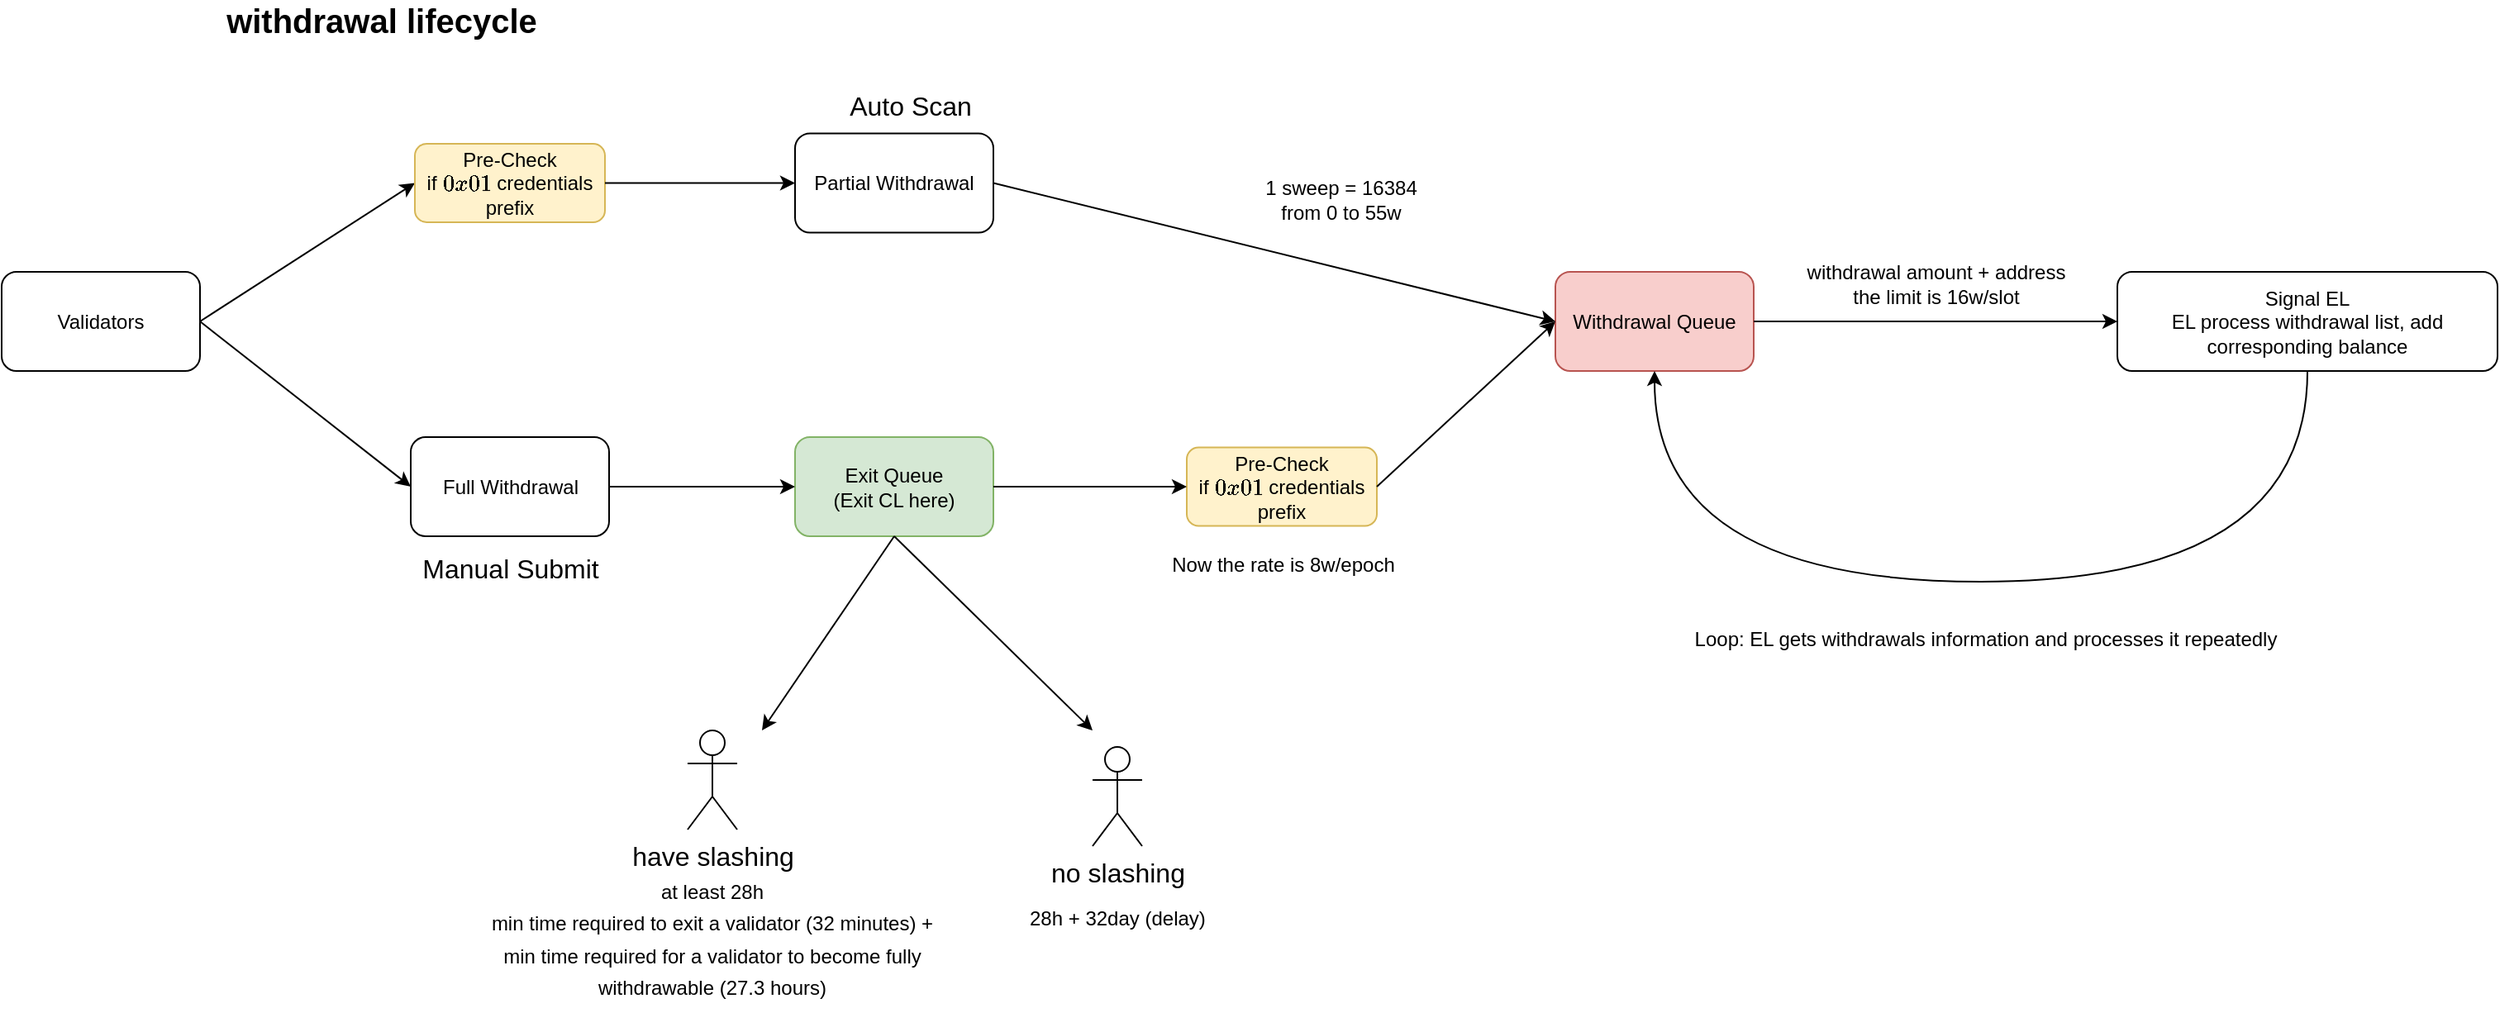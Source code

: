 <mxfile version="21.0.8" type="github">
  <diagram name="Page-1" id="ctulLeQlM0dMLgOaPzBB">
    <mxGraphModel dx="3238" dy="1508" grid="1" gridSize="10" guides="1" tooltips="1" connect="1" arrows="1" fold="1" page="1" pageScale="1" pageWidth="850" pageHeight="1100" math="0" shadow="0">
      <root>
        <mxCell id="0" />
        <mxCell id="1" parent="0" />
        <mxCell id="wrPYwseuw_jgDltfjAQe-1" value="Validators" style="rounded=1;whiteSpace=wrap;html=1;" parent="1" vertex="1">
          <mxGeometry x="-350" y="342.5" width="120" height="60" as="geometry" />
        </mxCell>
        <mxCell id="wrPYwseuw_jgDltfjAQe-2" value="Partial Withdrawal" style="rounded=1;whiteSpace=wrap;html=1;" parent="1" vertex="1">
          <mxGeometry x="130" y="258.75" width="120" height="60" as="geometry" />
        </mxCell>
        <mxCell id="wrPYwseuw_jgDltfjAQe-3" value="&lt;font style=&quot;font-size: 20px;&quot;&gt;&lt;b&gt;withdrawal lifecycle&lt;/b&gt;&lt;/font&gt;" style="text;html=1;strokeColor=none;fillColor=none;align=center;verticalAlign=middle;whiteSpace=wrap;rounded=0;" parent="1" vertex="1">
          <mxGeometry x="-280" y="180" width="320" height="20" as="geometry" />
        </mxCell>
        <mxCell id="wrPYwseuw_jgDltfjAQe-4" value="Full Withdrawal" style="rounded=1;whiteSpace=wrap;html=1;" parent="1" vertex="1">
          <mxGeometry x="-102.5" y="442.5" width="120" height="60" as="geometry" />
        </mxCell>
        <mxCell id="wrPYwseuw_jgDltfjAQe-5" value="" style="endArrow=classic;html=1;rounded=0;fontSize=20;exitX=1;exitY=0.5;exitDx=0;exitDy=0;entryX=0;entryY=0.5;entryDx=0;entryDy=0;" parent="1" source="wrPYwseuw_jgDltfjAQe-1" target="CXpH8KRaZOT8DChW0XAy-1" edge="1">
          <mxGeometry width="50" height="50" relative="1" as="geometry">
            <mxPoint x="30" y="372.5" as="sourcePoint" />
            <mxPoint x="-130" y="300" as="targetPoint" />
          </mxGeometry>
        </mxCell>
        <mxCell id="wrPYwseuw_jgDltfjAQe-6" value="" style="endArrow=classic;html=1;rounded=0;fontSize=20;exitX=1;exitY=0.5;exitDx=0;exitDy=0;entryX=0;entryY=0.5;entryDx=0;entryDy=0;" parent="1" source="wrPYwseuw_jgDltfjAQe-1" target="wrPYwseuw_jgDltfjAQe-4" edge="1">
          <mxGeometry width="50" height="50" relative="1" as="geometry">
            <mxPoint x="20" y="382.5" as="sourcePoint" />
            <mxPoint x="-150" y="490" as="targetPoint" />
          </mxGeometry>
        </mxCell>
        <mxCell id="wrPYwseuw_jgDltfjAQe-9" value="&lt;font style=&quot;font-size: 16px;&quot;&gt;Auto Scan&lt;/font&gt;" style="text;html=1;strokeColor=none;fillColor=none;align=center;verticalAlign=middle;whiteSpace=wrap;rounded=0;fontSize=20;" parent="1" vertex="1">
          <mxGeometry x="140" y="230" width="120" height="20" as="geometry" />
        </mxCell>
        <mxCell id="wrPYwseuw_jgDltfjAQe-10" value="&lt;span style=&quot;font-size: 16px;&quot;&gt;Manual Submit&lt;/span&gt;" style="text;html=1;strokeColor=none;fillColor=none;align=center;verticalAlign=middle;whiteSpace=wrap;rounded=0;fontSize=20;" parent="1" vertex="1">
          <mxGeometry x="-102.5" y="510" width="120" height="20" as="geometry" />
        </mxCell>
        <mxCell id="wrPYwseuw_jgDltfjAQe-12" value="have slashing" style="shape=umlActor;verticalLabelPosition=bottom;verticalAlign=top;html=1;outlineConnect=0;fontSize=16;" parent="1" vertex="1">
          <mxGeometry x="65" y="620" width="30" height="60" as="geometry" />
        </mxCell>
        <mxCell id="wrPYwseuw_jgDltfjAQe-13" value="no slashing" style="shape=umlActor;verticalLabelPosition=bottom;verticalAlign=top;html=1;outlineConnect=0;fontSize=16;" parent="1" vertex="1">
          <mxGeometry x="310" y="630" width="30" height="60" as="geometry" />
        </mxCell>
        <mxCell id="wrPYwseuw_jgDltfjAQe-14" value="&lt;font style=&quot;font-size: 12px;&quot;&gt;at least 28h&lt;br&gt;min time required to exit a validator (32 minutes) + min time required for a validator to become fully withdrawable (27.3 hours)&lt;br&gt;&lt;/font&gt;" style="text;html=1;strokeColor=none;fillColor=none;align=center;verticalAlign=middle;whiteSpace=wrap;rounded=0;fontSize=16;" parent="1" vertex="1">
          <mxGeometry x="-60" y="700" width="280" height="90" as="geometry" />
        </mxCell>
        <mxCell id="wrPYwseuw_jgDltfjAQe-15" value="28h + 32day (delay)" style="text;whiteSpace=wrap;html=1;fontSize=12;" parent="1" vertex="1">
          <mxGeometry x="270" y="720" width="150" height="20" as="geometry" />
        </mxCell>
        <mxCell id="wrPYwseuw_jgDltfjAQe-19" value="Withdrawal Queue" style="rounded=1;whiteSpace=wrap;html=1;fontSize=12;fillColor=#f8cecc;strokeColor=#b85450;" parent="1" vertex="1">
          <mxGeometry x="590" y="342.5" width="120" height="60" as="geometry" />
        </mxCell>
        <mxCell id="wrPYwseuw_jgDltfjAQe-20" value="Exit Queue&lt;br&gt;(Exit CL here)" style="rounded=1;whiteSpace=wrap;html=1;fontSize=12;fillColor=#d5e8d4;strokeColor=#82b366;" parent="1" vertex="1">
          <mxGeometry x="130" y="442.5" width="120" height="60" as="geometry" />
        </mxCell>
        <mxCell id="wrPYwseuw_jgDltfjAQe-21" value="" style="endArrow=classic;html=1;rounded=0;fontSize=20;exitX=1;exitY=0.5;exitDx=0;exitDy=0;entryX=0;entryY=0.5;entryDx=0;entryDy=0;" parent="1" source="wrPYwseuw_jgDltfjAQe-4" target="wrPYwseuw_jgDltfjAQe-20" edge="1">
          <mxGeometry width="50" height="50" relative="1" as="geometry">
            <mxPoint x="370" y="402.5" as="sourcePoint" />
            <mxPoint x="270" y="380" as="targetPoint" />
          </mxGeometry>
        </mxCell>
        <mxCell id="wrPYwseuw_jgDltfjAQe-22" value="" style="endArrow=classic;html=1;rounded=0;fontSize=20;exitX=0.5;exitY=1;exitDx=0;exitDy=0;" parent="1" source="wrPYwseuw_jgDltfjAQe-20" edge="1">
          <mxGeometry width="50" height="50" relative="1" as="geometry">
            <mxPoint x="400" y="470" as="sourcePoint" />
            <mxPoint x="110" y="620" as="targetPoint" />
          </mxGeometry>
        </mxCell>
        <mxCell id="wrPYwseuw_jgDltfjAQe-23" value="" style="endArrow=classic;html=1;rounded=0;fontSize=20;exitX=0.5;exitY=1;exitDx=0;exitDy=0;" parent="1" source="wrPYwseuw_jgDltfjAQe-20" edge="1">
          <mxGeometry width="50" height="50" relative="1" as="geometry">
            <mxPoint x="580" y="500" as="sourcePoint" />
            <mxPoint x="310" y="620" as="targetPoint" />
          </mxGeometry>
        </mxCell>
        <mxCell id="wrPYwseuw_jgDltfjAQe-24" value="" style="endArrow=classic;html=1;rounded=0;fontSize=20;exitX=1;exitY=0.5;exitDx=0;exitDy=0;entryX=0;entryY=0.5;entryDx=0;entryDy=0;" parent="1" source="wrPYwseuw_jgDltfjAQe-2" target="wrPYwseuw_jgDltfjAQe-19" edge="1">
          <mxGeometry width="50" height="50" relative="1" as="geometry">
            <mxPoint x="330" y="472.5" as="sourcePoint" />
            <mxPoint x="270" y="380" as="targetPoint" />
          </mxGeometry>
        </mxCell>
        <mxCell id="wrPYwseuw_jgDltfjAQe-26" value="Now the rate is 8w/epoch" style="text;html=1;align=center;verticalAlign=middle;resizable=0;points=[];autosize=1;strokeColor=none;fillColor=none;fontSize=12;" parent="1" vertex="1">
          <mxGeometry x="345" y="505" width="160" height="30" as="geometry" />
        </mxCell>
        <mxCell id="wrPYwseuw_jgDltfjAQe-27" value="1 sweep = 16384&lt;br&gt;from 0 to 55w" style="text;html=1;align=center;verticalAlign=middle;resizable=0;points=[];autosize=1;strokeColor=none;fillColor=none;fontSize=12;" parent="1" vertex="1">
          <mxGeometry x="400" y="278.75" width="120" height="40" as="geometry" />
        </mxCell>
        <mxCell id="wrPYwseuw_jgDltfjAQe-28" value="Signal EL&lt;br&gt;EL process withdrawal list, add corresponding balance" style="rounded=1;whiteSpace=wrap;html=1;fontSize=12;" parent="1" vertex="1">
          <mxGeometry x="930" y="342.5" width="230" height="60" as="geometry" />
        </mxCell>
        <mxCell id="wrPYwseuw_jgDltfjAQe-29" value="" style="endArrow=classic;html=1;rounded=0;fontSize=20;exitX=1;exitY=0.5;exitDx=0;exitDy=0;entryX=0;entryY=0.5;entryDx=0;entryDy=0;" parent="1" source="wrPYwseuw_jgDltfjAQe-19" target="wrPYwseuw_jgDltfjAQe-28" edge="1">
          <mxGeometry width="50" height="50" relative="1" as="geometry">
            <mxPoint x="860" y="470" as="sourcePoint" />
            <mxPoint x="980" y="470" as="targetPoint" />
          </mxGeometry>
        </mxCell>
        <mxCell id="wrPYwseuw_jgDltfjAQe-30" value="withdrawal amount + address&lt;br&gt;the limit is 16w/slot" style="text;html=1;align=center;verticalAlign=middle;resizable=0;points=[];autosize=1;strokeColor=none;fillColor=none;fontSize=12;" parent="1" vertex="1">
          <mxGeometry x="730" y="330" width="180" height="40" as="geometry" />
        </mxCell>
        <mxCell id="wrPYwseuw_jgDltfjAQe-33" value="" style="endArrow=classic;html=1;rounded=0;fontSize=12;edgeStyle=orthogonalEdgeStyle;curved=1;exitX=0.5;exitY=1;exitDx=0;exitDy=0;entryX=0.5;entryY=1;entryDx=0;entryDy=0;" parent="1" source="wrPYwseuw_jgDltfjAQe-28" target="wrPYwseuw_jgDltfjAQe-19" edge="1">
          <mxGeometry width="50" height="50" relative="1" as="geometry">
            <mxPoint x="990" y="490" as="sourcePoint" />
            <mxPoint x="1040" y="440" as="targetPoint" />
            <Array as="points">
              <mxPoint x="1045" y="530" />
              <mxPoint x="650" y="530" />
            </Array>
          </mxGeometry>
        </mxCell>
        <mxCell id="wrPYwseuw_jgDltfjAQe-34" value="Loop: EL gets withdrawals information and processes it repeatedly" style="text;html=1;align=center;verticalAlign=middle;resizable=0;points=[];autosize=1;strokeColor=none;fillColor=none;fontSize=12;" parent="1" vertex="1">
          <mxGeometry x="660" y="550" width="380" height="30" as="geometry" />
        </mxCell>
        <mxCell id="CXpH8KRaZOT8DChW0XAy-1" value="Pre-Check&lt;br&gt;if `0x01` credentials prefix" style="rounded=1;whiteSpace=wrap;html=1;fillColor=#fff2cc;strokeColor=#d6b656;" vertex="1" parent="1">
          <mxGeometry x="-100" y="265" width="115" height="47.5" as="geometry" />
        </mxCell>
        <mxCell id="CXpH8KRaZOT8DChW0XAy-2" value="" style="endArrow=classic;html=1;rounded=0;fontSize=20;exitX=1;exitY=0.5;exitDx=0;exitDy=0;entryX=0;entryY=0.5;entryDx=0;entryDy=0;" edge="1" parent="1" source="CXpH8KRaZOT8DChW0XAy-1" target="wrPYwseuw_jgDltfjAQe-2">
          <mxGeometry width="50" height="50" relative="1" as="geometry">
            <mxPoint x="-220" y="383" as="sourcePoint" />
            <mxPoint x="50" y="370" as="targetPoint" />
          </mxGeometry>
        </mxCell>
        <mxCell id="CXpH8KRaZOT8DChW0XAy-3" style="edgeStyle=orthogonalEdgeStyle;rounded=0;orthogonalLoop=1;jettySize=auto;html=1;exitX=0.5;exitY=1;exitDx=0;exitDy=0;" edge="1" parent="1" source="wrPYwseuw_jgDltfjAQe-10" target="wrPYwseuw_jgDltfjAQe-10">
          <mxGeometry relative="1" as="geometry" />
        </mxCell>
        <mxCell id="CXpH8KRaZOT8DChW0XAy-6" value="Pre-Check&lt;br&gt;if `0x01` credentials prefix" style="rounded=1;whiteSpace=wrap;html=1;fillColor=#fff2cc;strokeColor=#d6b656;" vertex="1" parent="1">
          <mxGeometry x="367" y="448.75" width="115" height="47.5" as="geometry" />
        </mxCell>
        <mxCell id="CXpH8KRaZOT8DChW0XAy-7" value="" style="endArrow=classic;html=1;rounded=0;fontSize=20;exitX=1;exitY=0.5;exitDx=0;exitDy=0;entryX=0;entryY=0.5;entryDx=0;entryDy=0;" edge="1" parent="1" source="wrPYwseuw_jgDltfjAQe-20" target="CXpH8KRaZOT8DChW0XAy-6">
          <mxGeometry width="50" height="50" relative="1" as="geometry">
            <mxPoint x="260" y="299" as="sourcePoint" />
            <mxPoint x="600" y="383" as="targetPoint" />
          </mxGeometry>
        </mxCell>
        <mxCell id="CXpH8KRaZOT8DChW0XAy-8" value="" style="endArrow=classic;html=1;rounded=0;fontSize=20;exitX=1;exitY=0.5;exitDx=0;exitDy=0;entryX=0;entryY=0.5;entryDx=0;entryDy=0;" edge="1" parent="1" source="CXpH8KRaZOT8DChW0XAy-6" target="wrPYwseuw_jgDltfjAQe-19">
          <mxGeometry width="50" height="50" relative="1" as="geometry">
            <mxPoint x="260" y="483" as="sourcePoint" />
            <mxPoint x="377" y="483" as="targetPoint" />
          </mxGeometry>
        </mxCell>
      </root>
    </mxGraphModel>
  </diagram>
</mxfile>
